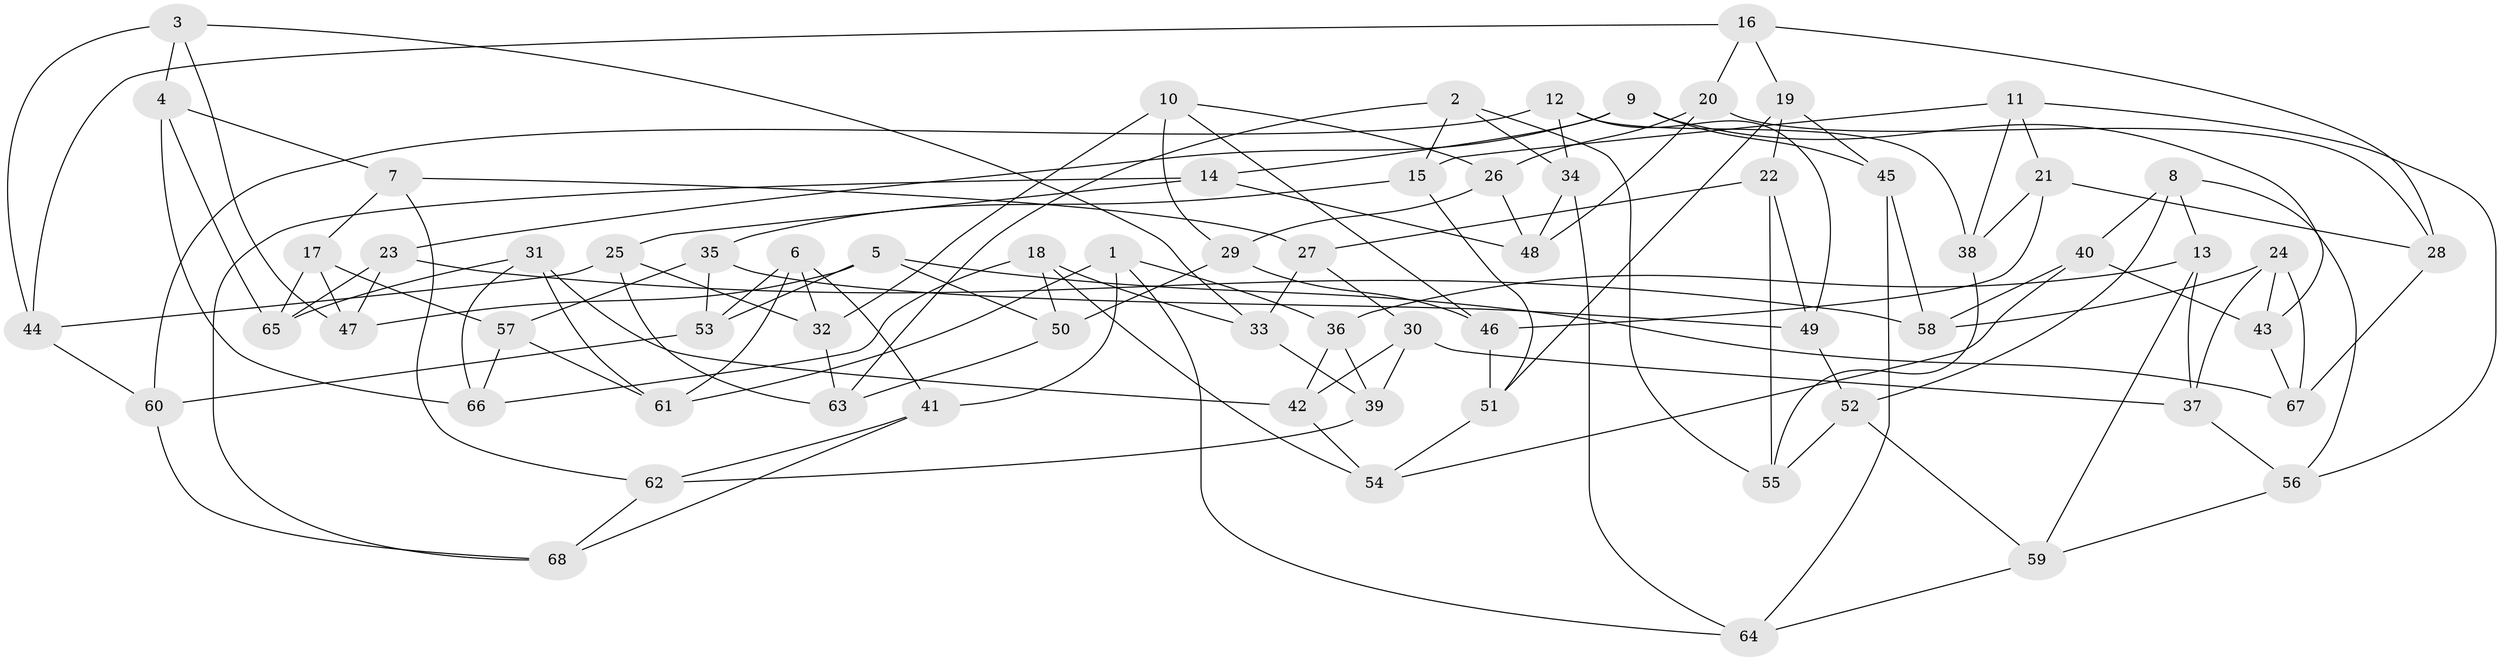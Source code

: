 // coarse degree distribution, {2: 0.1, 3: 0.3, 4: 0.2, 7: 0.1, 6: 0.15, 1: 0.05, 8: 0.05, 5: 0.05}
// Generated by graph-tools (version 1.1) at 2025/01/03/04/25 22:01:32]
// undirected, 68 vertices, 136 edges
graph export_dot {
graph [start="1"]
  node [color=gray90,style=filled];
  1;
  2;
  3;
  4;
  5;
  6;
  7;
  8;
  9;
  10;
  11;
  12;
  13;
  14;
  15;
  16;
  17;
  18;
  19;
  20;
  21;
  22;
  23;
  24;
  25;
  26;
  27;
  28;
  29;
  30;
  31;
  32;
  33;
  34;
  35;
  36;
  37;
  38;
  39;
  40;
  41;
  42;
  43;
  44;
  45;
  46;
  47;
  48;
  49;
  50;
  51;
  52;
  53;
  54;
  55;
  56;
  57;
  58;
  59;
  60;
  61;
  62;
  63;
  64;
  65;
  66;
  67;
  68;
  1 -- 36;
  1 -- 41;
  1 -- 61;
  1 -- 64;
  2 -- 63;
  2 -- 55;
  2 -- 15;
  2 -- 34;
  3 -- 4;
  3 -- 33;
  3 -- 44;
  3 -- 47;
  4 -- 7;
  4 -- 66;
  4 -- 65;
  5 -- 53;
  5 -- 50;
  5 -- 47;
  5 -- 67;
  6 -- 41;
  6 -- 53;
  6 -- 61;
  6 -- 32;
  7 -- 27;
  7 -- 62;
  7 -- 17;
  8 -- 56;
  8 -- 52;
  8 -- 40;
  8 -- 13;
  9 -- 14;
  9 -- 43;
  9 -- 45;
  9 -- 23;
  10 -- 46;
  10 -- 26;
  10 -- 29;
  10 -- 32;
  11 -- 38;
  11 -- 21;
  11 -- 56;
  11 -- 15;
  12 -- 38;
  12 -- 49;
  12 -- 60;
  12 -- 34;
  13 -- 36;
  13 -- 59;
  13 -- 37;
  14 -- 68;
  14 -- 48;
  14 -- 25;
  15 -- 51;
  15 -- 35;
  16 -- 19;
  16 -- 44;
  16 -- 28;
  16 -- 20;
  17 -- 65;
  17 -- 57;
  17 -- 47;
  18 -- 33;
  18 -- 54;
  18 -- 66;
  18 -- 50;
  19 -- 22;
  19 -- 45;
  19 -- 51;
  20 -- 28;
  20 -- 48;
  20 -- 26;
  21 -- 28;
  21 -- 46;
  21 -- 38;
  22 -- 55;
  22 -- 49;
  22 -- 27;
  23 -- 47;
  23 -- 65;
  23 -- 58;
  24 -- 58;
  24 -- 67;
  24 -- 43;
  24 -- 37;
  25 -- 32;
  25 -- 63;
  25 -- 44;
  26 -- 48;
  26 -- 29;
  27 -- 33;
  27 -- 30;
  28 -- 67;
  29 -- 50;
  29 -- 46;
  30 -- 39;
  30 -- 42;
  30 -- 37;
  31 -- 65;
  31 -- 61;
  31 -- 66;
  31 -- 42;
  32 -- 63;
  33 -- 39;
  34 -- 48;
  34 -- 64;
  35 -- 57;
  35 -- 53;
  35 -- 49;
  36 -- 39;
  36 -- 42;
  37 -- 56;
  38 -- 55;
  39 -- 62;
  40 -- 54;
  40 -- 43;
  40 -- 58;
  41 -- 62;
  41 -- 68;
  42 -- 54;
  43 -- 67;
  44 -- 60;
  45 -- 64;
  45 -- 58;
  46 -- 51;
  49 -- 52;
  50 -- 63;
  51 -- 54;
  52 -- 55;
  52 -- 59;
  53 -- 60;
  56 -- 59;
  57 -- 61;
  57 -- 66;
  59 -- 64;
  60 -- 68;
  62 -- 68;
}
